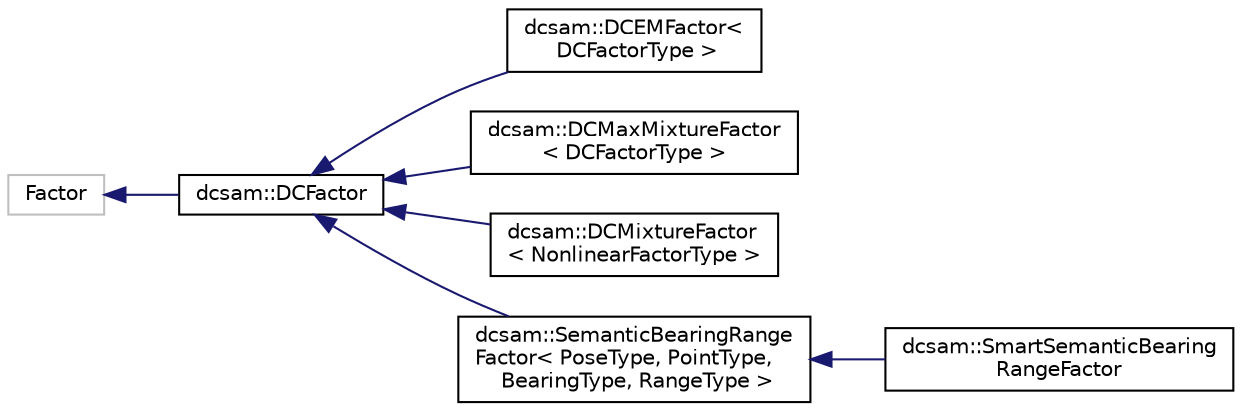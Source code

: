 digraph "Graphical Class Hierarchy"
{
 // LATEX_PDF_SIZE
  edge [fontname="Helvetica",fontsize="10",labelfontname="Helvetica",labelfontsize="10"];
  node [fontname="Helvetica",fontsize="10",shape=record];
  rankdir="LR";
  Node6 [label="Factor",height=0.2,width=0.4,color="grey75", fillcolor="white", style="filled",tooltip=" "];
  Node6 -> Node0 [dir="back",color="midnightblue",fontsize="10",style="solid",fontname="Helvetica"];
  Node0 [label="dcsam::DCFactor",height=0.2,width=0.4,color="black", fillcolor="white", style="filled",URL="$classdcsam_1_1_d_c_factor.html",tooltip="Abstract class implementing a discrete-continuous factor."];
  Node0 -> Node1 [dir="back",color="midnightblue",fontsize="10",style="solid",fontname="Helvetica"];
  Node1 [label="dcsam::DCEMFactor\<\l DCFactorType \>",height=0.2,width=0.4,color="black", fillcolor="white", style="filled",URL="$classdcsam_1_1_d_c_e_m_factor.html",tooltip="Implementation of a discrete-continuous EM factor."];
  Node0 -> Node2 [dir="back",color="midnightblue",fontsize="10",style="solid",fontname="Helvetica"];
  Node2 [label="dcsam::DCMaxMixtureFactor\l\< DCFactorType \>",height=0.2,width=0.4,color="black", fillcolor="white", style="filled",URL="$classdcsam_1_1_d_c_max_mixture_factor.html",tooltip="Implementation of a discrete-continuous max-mixture factor."];
  Node0 -> Node3 [dir="back",color="midnightblue",fontsize="10",style="solid",fontname="Helvetica"];
  Node3 [label="dcsam::DCMixtureFactor\l\< NonlinearFactorType \>",height=0.2,width=0.4,color="black", fillcolor="white", style="filled",URL="$classdcsam_1_1_d_c_mixture_factor.html",tooltip="Implementation of a discrete conditional mixture factor. Implements a joint discrete-continuous facto..."];
  Node0 -> Node4 [dir="back",color="midnightblue",fontsize="10",style="solid",fontname="Helvetica"];
  Node4 [label="dcsam::SemanticBearingRange\lFactor\< PoseType, PointType,\l BearingType, RangeType \>",height=0.2,width=0.4,color="black", fillcolor="white", style="filled",URL="$classdcsam_1_1_semantic_bearing_range_factor.html",tooltip="Factor that represents bearing and range measurements that incorporate a semantic class measurement."];
  Node4 -> Node5 [dir="back",color="midnightblue",fontsize="10",style="solid",fontname="Helvetica"];
  Node5 [label="dcsam::SmartSemanticBearing\lRangeFactor",height=0.2,width=0.4,color="black", fillcolor="white", style="filled",URL="$classdcsam_1_1_smart_semantic_bearing_range_factor.html",tooltip="Implementation of a \"smart\" updateable semantic bearing-range factor."];
}
